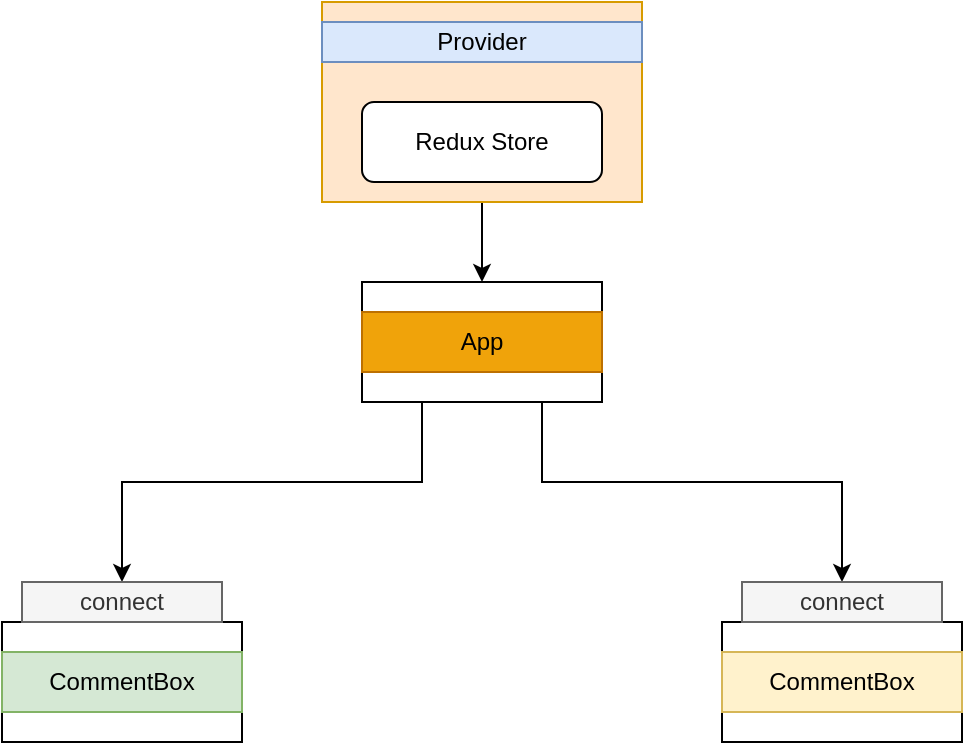 <mxfile version="14.7.2" type="github">
  <diagram id="0xL8C-QpfjIeZCa4QbY6" name="Page-1">
    <mxGraphModel dx="819" dy="757" grid="1" gridSize="10" guides="1" tooltips="1" connect="1" arrows="1" fold="1" page="1" pageScale="1" pageWidth="700" pageHeight="400" math="0" shadow="0">
      <root>
        <mxCell id="0" />
        <mxCell id="1" parent="0" />
        <mxCell id="xLKSGEkMVCOWnsN6AvvN-12" style="edgeStyle=orthogonalEdgeStyle;rounded=0;orthogonalLoop=1;jettySize=auto;html=1;" edge="1" parent="1" source="xLKSGEkMVCOWnsN6AvvN-1">
          <mxGeometry relative="1" as="geometry">
            <mxPoint x="360" y="170" as="targetPoint" />
          </mxGeometry>
        </mxCell>
        <mxCell id="xLKSGEkMVCOWnsN6AvvN-1" value="" style="rounded=0;whiteSpace=wrap;html=1;fillColor=#ffe6cc;strokeColor=#d79b00;" vertex="1" parent="1">
          <mxGeometry x="280" y="30" width="160" height="100" as="geometry" />
        </mxCell>
        <mxCell id="xLKSGEkMVCOWnsN6AvvN-3" value="Redux Store" style="rounded=1;whiteSpace=wrap;html=1;" vertex="1" parent="1">
          <mxGeometry x="300" y="80" width="120" height="40" as="geometry" />
        </mxCell>
        <mxCell id="xLKSGEkMVCOWnsN6AvvN-6" value="Provider" style="rounded=0;whiteSpace=wrap;html=1;fillColor=#dae8fc;strokeColor=#6c8ebf;" vertex="1" parent="1">
          <mxGeometry x="280" y="40" width="160" height="20" as="geometry" />
        </mxCell>
        <mxCell id="xLKSGEkMVCOWnsN6AvvN-20" style="edgeStyle=orthogonalEdgeStyle;rounded=0;orthogonalLoop=1;jettySize=auto;html=1;entryX=0.5;entryY=0;entryDx=0;entryDy=0;exitX=0.25;exitY=1;exitDx=0;exitDy=0;" edge="1" parent="1" source="xLKSGEkMVCOWnsN6AvvN-26" target="xLKSGEkMVCOWnsN6AvvN-15">
          <mxGeometry relative="1" as="geometry">
            <mxPoint x="330" y="220" as="sourcePoint" />
            <Array as="points">
              <mxPoint x="330" y="270" />
              <mxPoint x="180" y="270" />
            </Array>
          </mxGeometry>
        </mxCell>
        <mxCell id="xLKSGEkMVCOWnsN6AvvN-21" style="edgeStyle=orthogonalEdgeStyle;rounded=0;orthogonalLoop=1;jettySize=auto;html=1;exitX=0.75;exitY=1;exitDx=0;exitDy=0;" edge="1" parent="1" source="xLKSGEkMVCOWnsN6AvvN-26" target="xLKSGEkMVCOWnsN6AvvN-16">
          <mxGeometry relative="1" as="geometry">
            <mxPoint x="390" y="220" as="sourcePoint" />
            <Array as="points">
              <mxPoint x="390" y="270" />
              <mxPoint x="540" y="270" />
            </Array>
          </mxGeometry>
        </mxCell>
        <mxCell id="xLKSGEkMVCOWnsN6AvvN-13" value="" style="rounded=0;whiteSpace=wrap;html=1;" vertex="1" parent="1">
          <mxGeometry x="120" y="340" width="120" height="60" as="geometry" />
        </mxCell>
        <mxCell id="xLKSGEkMVCOWnsN6AvvN-14" value="" style="rounded=0;whiteSpace=wrap;html=1;" vertex="1" parent="1">
          <mxGeometry x="480" y="340" width="120" height="60" as="geometry" />
        </mxCell>
        <mxCell id="xLKSGEkMVCOWnsN6AvvN-15" value="connect" style="rounded=0;whiteSpace=wrap;html=1;fillColor=#f5f5f5;strokeColor=#666666;fontColor=#333333;" vertex="1" parent="1">
          <mxGeometry x="130" y="320" width="100" height="20" as="geometry" />
        </mxCell>
        <mxCell id="xLKSGEkMVCOWnsN6AvvN-16" value="connect" style="rounded=0;whiteSpace=wrap;html=1;fillColor=#f5f5f5;strokeColor=#666666;fontColor=#333333;" vertex="1" parent="1">
          <mxGeometry x="490" y="320" width="100" height="20" as="geometry" />
        </mxCell>
        <mxCell id="xLKSGEkMVCOWnsN6AvvN-22" value="CommentBox" style="rounded=0;whiteSpace=wrap;html=1;fillColor=#d5e8d4;strokeColor=#82b366;" vertex="1" parent="1">
          <mxGeometry x="120" y="355" width="120" height="30" as="geometry" />
        </mxCell>
        <mxCell id="xLKSGEkMVCOWnsN6AvvN-23" value="CommentBox" style="rounded=0;whiteSpace=wrap;html=1;fillColor=#fff2cc;strokeColor=#d6b656;" vertex="1" parent="1">
          <mxGeometry x="480" y="355" width="120" height="30" as="geometry" />
        </mxCell>
        <mxCell id="xLKSGEkMVCOWnsN6AvvN-26" value="" style="rounded=0;whiteSpace=wrap;html=1;" vertex="1" parent="1">
          <mxGeometry x="300" y="170" width="120" height="60" as="geometry" />
        </mxCell>
        <mxCell id="xLKSGEkMVCOWnsN6AvvN-27" value="App" style="rounded=0;whiteSpace=wrap;html=1;fillColor=#f0a30a;strokeColor=#BD7000;fontColor=#000000;" vertex="1" parent="1">
          <mxGeometry x="300" y="185" width="120" height="30" as="geometry" />
        </mxCell>
      </root>
    </mxGraphModel>
  </diagram>
</mxfile>
